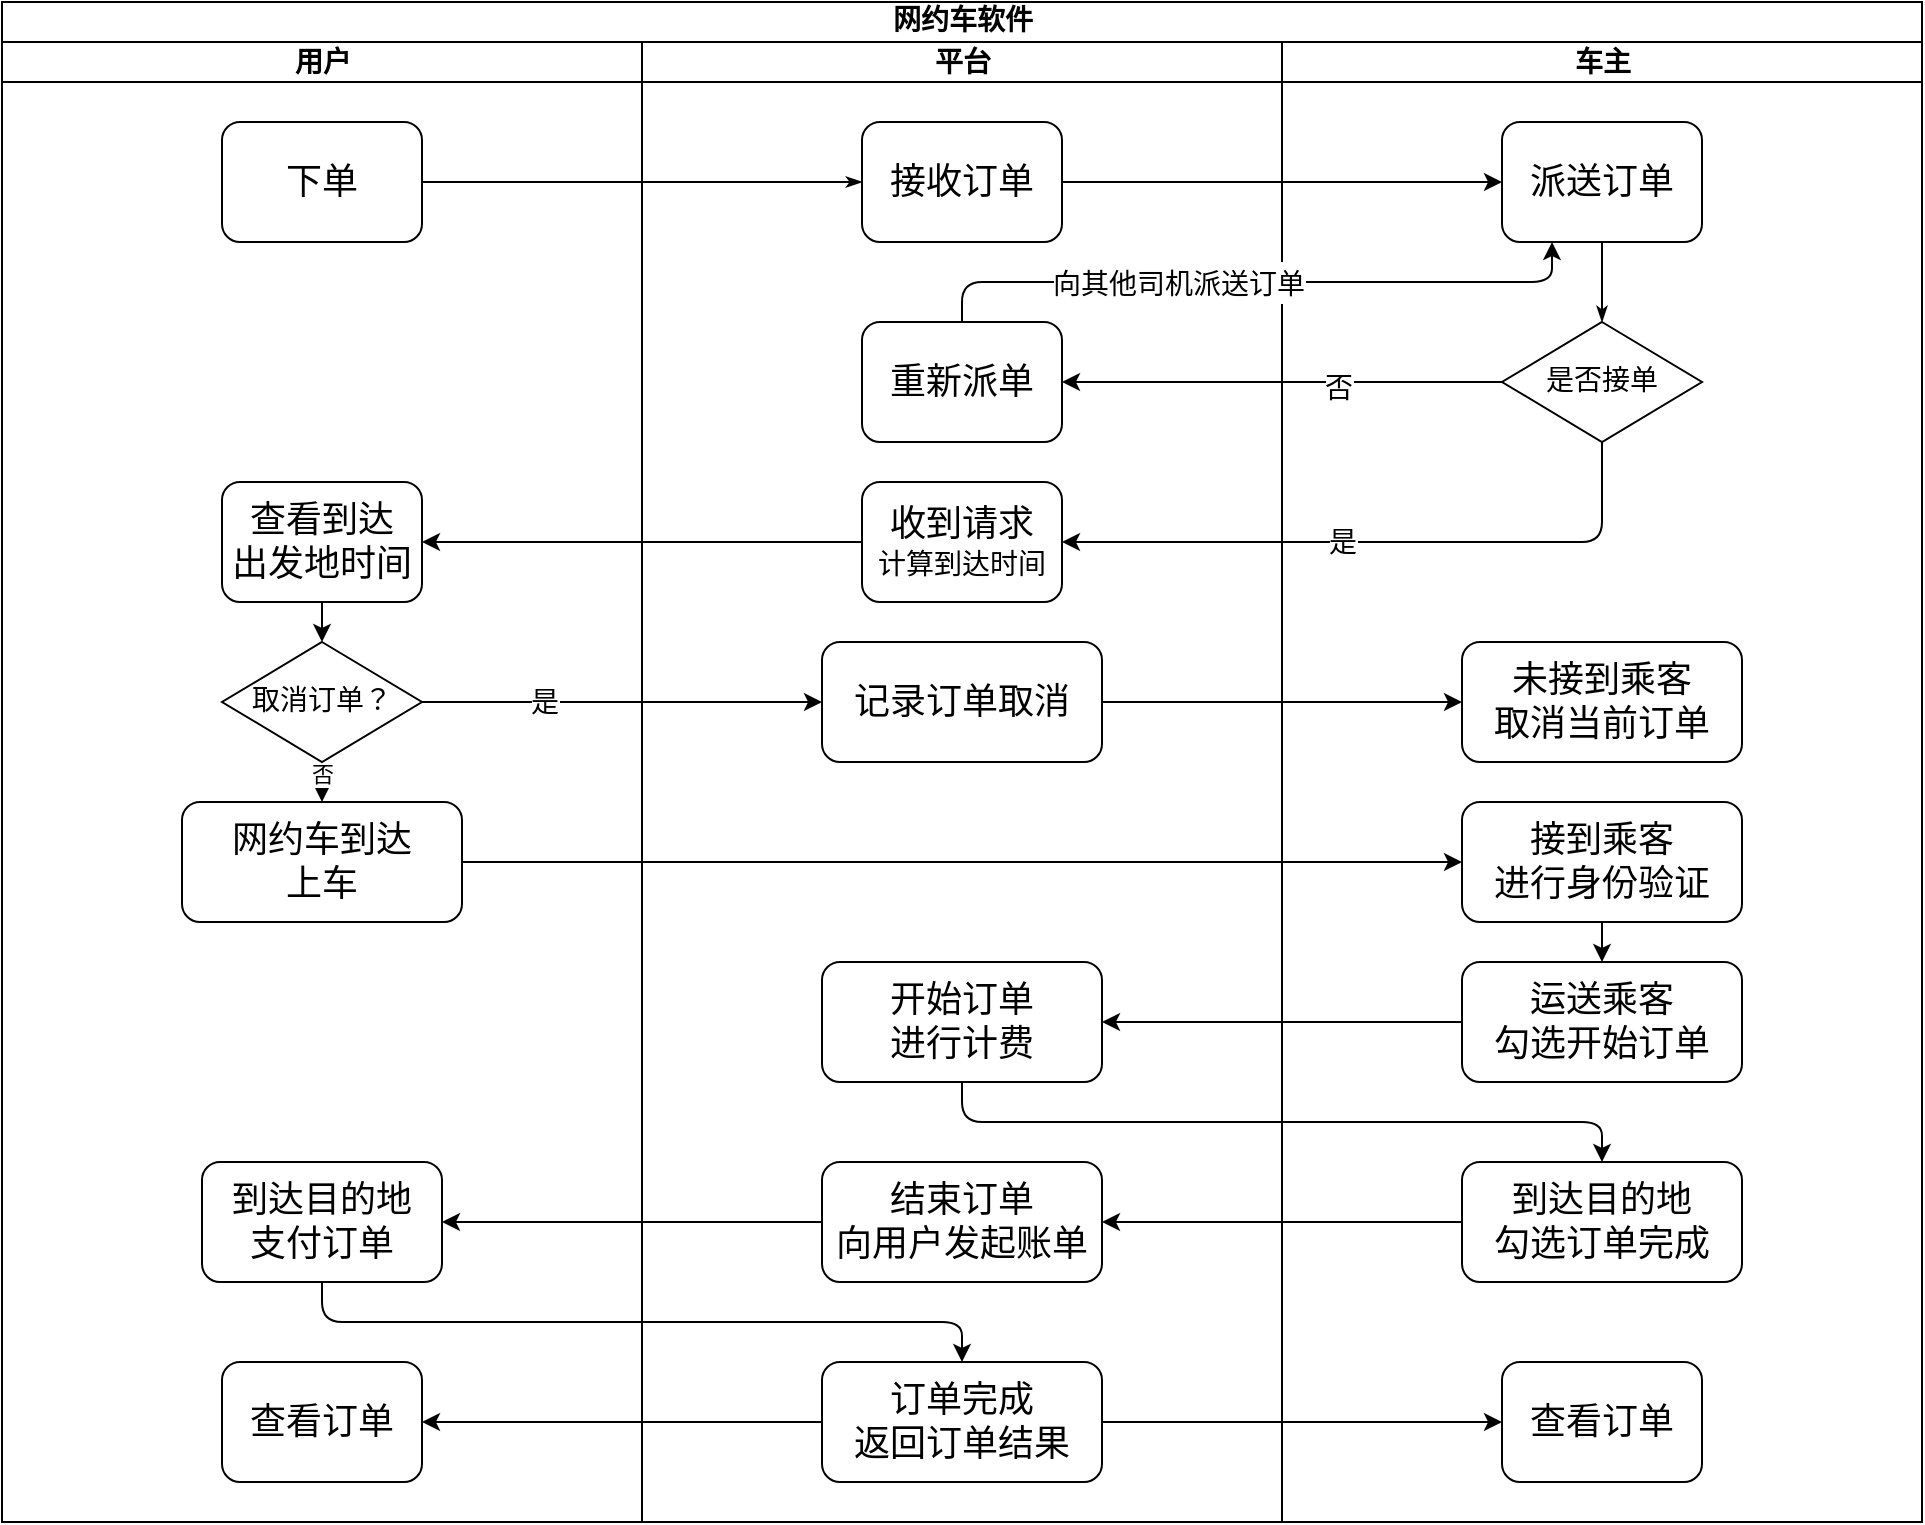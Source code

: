 <mxfile version="18.0.4" type="github">
  <diagram name="Page-1" id="74e2e168-ea6b-b213-b513-2b3c1d86103e">
    <mxGraphModel dx="1071" dy="661" grid="1" gridSize="10" guides="1" tooltips="1" connect="1" arrows="1" fold="1" page="1" pageScale="1" pageWidth="1100" pageHeight="850" background="none" math="0" shadow="0">
      <root>
        <mxCell id="0" />
        <mxCell id="1" parent="0" />
        <mxCell id="77e6c97f196da883-1" value="&lt;font style=&quot;font-size: 14px;&quot;&gt;网约车软件&lt;/font&gt;" style="swimlane;html=1;childLayout=stackLayout;startSize=20;rounded=0;shadow=0;labelBackgroundColor=none;strokeWidth=1;fontFamily=Verdana;fontSize=8;align=center;" parent="1" vertex="1">
          <mxGeometry x="70" y="40" width="960" height="760" as="geometry" />
        </mxCell>
        <mxCell id="77e6c97f196da883-2" value="&lt;font style=&quot;font-size: 14px;&quot;&gt;用户&lt;/font&gt;" style="swimlane;html=1;startSize=20;" parent="77e6c97f196da883-1" vertex="1">
          <mxGeometry y="20" width="320" height="740" as="geometry" />
        </mxCell>
        <mxCell id="77e6c97f196da883-8" value="&lt;font style=&quot;font-size: 18px;&quot;&gt;下单&lt;/font&gt;" style="rounded=1;whiteSpace=wrap;html=1;shadow=0;labelBackgroundColor=none;strokeWidth=1;fontFamily=Verdana;fontSize=8;align=center;" parent="77e6c97f196da883-2" vertex="1">
          <mxGeometry x="110" y="40" width="100" height="60" as="geometry" />
        </mxCell>
        <mxCell id="F1H5A6fEY7Oby9FbwrJY-15" style="edgeStyle=orthogonalEdgeStyle;rounded=1;orthogonalLoop=1;jettySize=auto;html=1;exitX=0.5;exitY=1;exitDx=0;exitDy=0;entryX=0.5;entryY=0;entryDx=0;entryDy=0;fontSize=14;" parent="77e6c97f196da883-2" source="F1H5A6fEY7Oby9FbwrJY-12" target="F1H5A6fEY7Oby9FbwrJY-14" edge="1">
          <mxGeometry relative="1" as="geometry" />
        </mxCell>
        <mxCell id="F1H5A6fEY7Oby9FbwrJY-12" value="&lt;font size=&quot;4&quot;&gt;查看到达&lt;br&gt;出发地时间&lt;br&gt;&lt;/font&gt;" style="rounded=1;whiteSpace=wrap;html=1;shadow=0;labelBackgroundColor=none;strokeWidth=1;fontFamily=Verdana;fontSize=8;align=center;" parent="77e6c97f196da883-2" vertex="1">
          <mxGeometry x="110" y="220" width="100" height="60" as="geometry" />
        </mxCell>
        <mxCell id="0hBnphGM6l8WZSVC1WW2-2" style="edgeStyle=orthogonalEdgeStyle;rounded=0;orthogonalLoop=1;jettySize=auto;html=1;exitX=0.5;exitY=1;exitDx=0;exitDy=0;entryX=0.5;entryY=0;entryDx=0;entryDy=0;" edge="1" parent="77e6c97f196da883-2" source="F1H5A6fEY7Oby9FbwrJY-14" target="0hBnphGM6l8WZSVC1WW2-1">
          <mxGeometry relative="1" as="geometry" />
        </mxCell>
        <mxCell id="0hBnphGM6l8WZSVC1WW2-4" value="否" style="edgeLabel;html=1;align=center;verticalAlign=middle;resizable=0;points=[];" vertex="1" connectable="0" parent="0hBnphGM6l8WZSVC1WW2-2">
          <mxGeometry x="-0.394" relative="1" as="geometry">
            <mxPoint as="offset" />
          </mxGeometry>
        </mxCell>
        <mxCell id="F1H5A6fEY7Oby9FbwrJY-14" value="&lt;span style=&quot;font-size: 14px;&quot;&gt;取消订单？&lt;/span&gt;" style="rhombus;whiteSpace=wrap;html=1;rounded=0;shadow=0;labelBackgroundColor=none;strokeWidth=1;fontFamily=Verdana;fontSize=8;align=center;" parent="77e6c97f196da883-2" vertex="1">
          <mxGeometry x="110" y="300" width="100" height="60" as="geometry" />
        </mxCell>
        <mxCell id="F1H5A6fEY7Oby9FbwrJY-31" value="&lt;font size=&quot;4&quot;&gt;到达目的地&lt;br&gt;支付订单&lt;/font&gt;" style="rounded=1;whiteSpace=wrap;html=1;shadow=0;labelBackgroundColor=none;strokeWidth=1;fontFamily=Verdana;fontSize=8;align=center;" parent="77e6c97f196da883-2" vertex="1">
          <mxGeometry x="100" y="560" width="120" height="60" as="geometry" />
        </mxCell>
        <mxCell id="F1H5A6fEY7Oby9FbwrJY-36" value="&lt;font size=&quot;4&quot;&gt;查看订单&lt;/font&gt;" style="rounded=1;whiteSpace=wrap;html=1;shadow=0;labelBackgroundColor=none;strokeWidth=1;fontFamily=Verdana;fontSize=8;align=center;" parent="77e6c97f196da883-2" vertex="1">
          <mxGeometry x="110" y="660" width="100" height="60" as="geometry" />
        </mxCell>
        <mxCell id="0hBnphGM6l8WZSVC1WW2-1" value="&lt;font size=&quot;4&quot;&gt;网约车到达&lt;br&gt;上车&lt;br&gt;&lt;/font&gt;" style="rounded=1;whiteSpace=wrap;html=1;fontSize=14;" vertex="1" parent="77e6c97f196da883-2">
          <mxGeometry x="90" y="380" width="140" height="60" as="geometry" />
        </mxCell>
        <mxCell id="77e6c97f196da883-3" value="&lt;font style=&quot;font-size: 14px;&quot;&gt;平台&lt;/font&gt;" style="swimlane;html=1;startSize=20;" parent="77e6c97f196da883-1" vertex="1">
          <mxGeometry x="320" y="20" width="320" height="740" as="geometry" />
        </mxCell>
        <mxCell id="77e6c97f196da883-11" value="&lt;font style=&quot;font-size: 18px;&quot;&gt;接收订单&lt;/font&gt;" style="rounded=1;whiteSpace=wrap;html=1;shadow=0;labelBackgroundColor=none;strokeWidth=1;fontFamily=Verdana;fontSize=8;align=center;" parent="77e6c97f196da883-3" vertex="1">
          <mxGeometry x="110" y="40" width="100" height="60" as="geometry" />
        </mxCell>
        <mxCell id="F1H5A6fEY7Oby9FbwrJY-3" value="&lt;font style=&quot;font-size: 18px;&quot;&gt;重新派单&lt;/font&gt;" style="rounded=1;whiteSpace=wrap;html=1;fontSize=14;" parent="77e6c97f196da883-3" vertex="1">
          <mxGeometry x="110" y="140" width="100" height="60" as="geometry" />
        </mxCell>
        <mxCell id="F1H5A6fEY7Oby9FbwrJY-9" value="&lt;font size=&quot;4&quot;&gt;收到请求&lt;/font&gt;&lt;br&gt;&lt;font style=&quot;font-size: 14px;&quot;&gt;计算到达时间&lt;/font&gt;" style="rounded=1;whiteSpace=wrap;html=1;fontSize=14;" parent="77e6c97f196da883-3" vertex="1">
          <mxGeometry x="110" y="220" width="100" height="60" as="geometry" />
        </mxCell>
        <mxCell id="F1H5A6fEY7Oby9FbwrJY-16" value="&lt;font size=&quot;4&quot;&gt;记录订单取消&lt;br&gt;&lt;/font&gt;" style="rounded=1;whiteSpace=wrap;html=1;fontSize=14;" parent="77e6c97f196da883-3" vertex="1">
          <mxGeometry x="90" y="300" width="140" height="60" as="geometry" />
        </mxCell>
        <mxCell id="F1H5A6fEY7Oby9FbwrJY-24" value="&lt;font size=&quot;4&quot;&gt;开始订单&lt;br&gt;进行计费&lt;br&gt;&lt;/font&gt;" style="rounded=1;whiteSpace=wrap;html=1;fontSize=14;" parent="77e6c97f196da883-3" vertex="1">
          <mxGeometry x="90" y="460" width="140" height="60" as="geometry" />
        </mxCell>
        <mxCell id="F1H5A6fEY7Oby9FbwrJY-29" value="&lt;font size=&quot;4&quot;&gt;结束订单&lt;br&gt;向用户发起账单&lt;br&gt;&lt;/font&gt;" style="rounded=1;whiteSpace=wrap;html=1;fontSize=14;" parent="77e6c97f196da883-3" vertex="1">
          <mxGeometry x="90" y="560" width="140" height="60" as="geometry" />
        </mxCell>
        <mxCell id="F1H5A6fEY7Oby9FbwrJY-35" value="&lt;font size=&quot;4&quot;&gt;订单完成&lt;br&gt;返回订单结果&lt;br&gt;&lt;/font&gt;" style="rounded=1;whiteSpace=wrap;html=1;fontSize=14;" parent="77e6c97f196da883-3" vertex="1">
          <mxGeometry x="90" y="660" width="140" height="60" as="geometry" />
        </mxCell>
        <mxCell id="77e6c97f196da883-4" value="&lt;font style=&quot;font-size: 14px;&quot;&gt;车主&lt;/font&gt;" style="swimlane;html=1;startSize=20;" parent="77e6c97f196da883-1" vertex="1">
          <mxGeometry x="640" y="20" width="320" height="740" as="geometry" />
        </mxCell>
        <mxCell id="77e6c97f196da883-12" value="&lt;font style=&quot;font-size: 18px;&quot;&gt;派送订单&lt;/font&gt;" style="rounded=1;whiteSpace=wrap;html=1;shadow=0;labelBackgroundColor=none;strokeWidth=1;fontFamily=Verdana;fontSize=8;align=center;" parent="77e6c97f196da883-4" vertex="1">
          <mxGeometry x="110" y="40" width="100" height="60" as="geometry" />
        </mxCell>
        <mxCell id="77e6c97f196da883-13" value="&lt;font style=&quot;font-size: 14px;&quot;&gt;是否接单&lt;/font&gt;" style="rhombus;whiteSpace=wrap;html=1;rounded=0;shadow=0;labelBackgroundColor=none;strokeWidth=1;fontFamily=Verdana;fontSize=8;align=center;" parent="77e6c97f196da883-4" vertex="1">
          <mxGeometry x="110" y="140" width="100" height="60" as="geometry" />
        </mxCell>
        <mxCell id="77e6c97f196da883-29" style="edgeStyle=orthogonalEdgeStyle;rounded=1;html=1;labelBackgroundColor=none;startArrow=none;startFill=0;startSize=5;endArrow=classicThin;endFill=1;endSize=5;jettySize=auto;orthogonalLoop=1;strokeWidth=1;fontFamily=Verdana;fontSize=8" parent="77e6c97f196da883-4" source="77e6c97f196da883-12" target="77e6c97f196da883-13" edge="1">
          <mxGeometry relative="1" as="geometry" />
        </mxCell>
        <mxCell id="F1H5A6fEY7Oby9FbwrJY-18" value="&lt;font size=&quot;4&quot;&gt;未接到乘客&lt;br&gt;取消当前订单&lt;br&gt;&lt;/font&gt;" style="rounded=1;whiteSpace=wrap;html=1;fontSize=14;" parent="77e6c97f196da883-4" vertex="1">
          <mxGeometry x="90" y="300" width="140" height="60" as="geometry" />
        </mxCell>
        <mxCell id="F1H5A6fEY7Oby9FbwrJY-27" style="edgeStyle=orthogonalEdgeStyle;rounded=1;orthogonalLoop=1;jettySize=auto;html=1;exitX=0.5;exitY=1;exitDx=0;exitDy=0;entryX=0.5;entryY=0;entryDx=0;entryDy=0;fontSize=14;" parent="77e6c97f196da883-4" source="F1H5A6fEY7Oby9FbwrJY-21" target="F1H5A6fEY7Oby9FbwrJY-25" edge="1">
          <mxGeometry relative="1" as="geometry" />
        </mxCell>
        <mxCell id="F1H5A6fEY7Oby9FbwrJY-21" value="&lt;font size=&quot;4&quot;&gt;接到乘客&lt;br&gt;进行身份验证&lt;br&gt;&lt;/font&gt;" style="rounded=1;whiteSpace=wrap;html=1;fontSize=14;" parent="77e6c97f196da883-4" vertex="1">
          <mxGeometry x="90" y="380" width="140" height="60" as="geometry" />
        </mxCell>
        <mxCell id="F1H5A6fEY7Oby9FbwrJY-25" value="&lt;font size=&quot;4&quot;&gt;运送乘客&lt;br&gt;勾选开始订单&lt;br&gt;&lt;/font&gt;" style="rounded=1;whiteSpace=wrap;html=1;fontSize=14;" parent="77e6c97f196da883-4" vertex="1">
          <mxGeometry x="90" y="460" width="140" height="60" as="geometry" />
        </mxCell>
        <mxCell id="F1H5A6fEY7Oby9FbwrJY-28" value="&lt;font size=&quot;4&quot;&gt;到达目的地&lt;br&gt;勾选订单完成&lt;br&gt;&lt;/font&gt;" style="rounded=1;whiteSpace=wrap;html=1;fontSize=14;" parent="77e6c97f196da883-4" vertex="1">
          <mxGeometry x="90" y="560" width="140" height="60" as="geometry" />
        </mxCell>
        <mxCell id="F1H5A6fEY7Oby9FbwrJY-37" value="&lt;font size=&quot;4&quot;&gt;查看订单&lt;/font&gt;" style="rounded=1;whiteSpace=wrap;html=1;shadow=0;labelBackgroundColor=none;strokeWidth=1;fontFamily=Verdana;fontSize=8;align=center;" parent="77e6c97f196da883-4" vertex="1">
          <mxGeometry x="110" y="660" width="100" height="60" as="geometry" />
        </mxCell>
        <mxCell id="77e6c97f196da883-26" style="edgeStyle=orthogonalEdgeStyle;rounded=1;html=1;labelBackgroundColor=none;startArrow=none;startFill=0;startSize=5;endArrow=classicThin;endFill=1;endSize=5;jettySize=auto;orthogonalLoop=1;strokeWidth=1;fontFamily=Verdana;fontSize=8" parent="77e6c97f196da883-1" source="77e6c97f196da883-8" target="77e6c97f196da883-11" edge="1">
          <mxGeometry relative="1" as="geometry" />
        </mxCell>
        <mxCell id="F1H5A6fEY7Oby9FbwrJY-2" style="edgeStyle=orthogonalEdgeStyle;rounded=0;orthogonalLoop=1;jettySize=auto;html=1;exitX=1;exitY=0.5;exitDx=0;exitDy=0;entryX=0;entryY=0.5;entryDx=0;entryDy=0;fontSize=14;" parent="77e6c97f196da883-1" source="77e6c97f196da883-11" target="77e6c97f196da883-12" edge="1">
          <mxGeometry relative="1" as="geometry" />
        </mxCell>
        <mxCell id="F1H5A6fEY7Oby9FbwrJY-4" style="edgeStyle=orthogonalEdgeStyle;rounded=0;orthogonalLoop=1;jettySize=auto;html=1;exitX=0;exitY=0.5;exitDx=0;exitDy=0;fontSize=14;" parent="77e6c97f196da883-1" source="77e6c97f196da883-13" target="F1H5A6fEY7Oby9FbwrJY-3" edge="1">
          <mxGeometry relative="1" as="geometry" />
        </mxCell>
        <mxCell id="F1H5A6fEY7Oby9FbwrJY-6" value="否" style="edgeLabel;html=1;align=center;verticalAlign=middle;resizable=0;points=[];fontSize=14;" parent="F1H5A6fEY7Oby9FbwrJY-4" vertex="1" connectable="0">
          <mxGeometry x="-0.254" y="3" relative="1" as="geometry">
            <mxPoint as="offset" />
          </mxGeometry>
        </mxCell>
        <mxCell id="F1H5A6fEY7Oby9FbwrJY-7" style="edgeStyle=orthogonalEdgeStyle;rounded=1;orthogonalLoop=1;jettySize=auto;html=1;exitX=0.5;exitY=0;exitDx=0;exitDy=0;entryX=0.25;entryY=1;entryDx=0;entryDy=0;fontSize=18;" parent="77e6c97f196da883-1" source="F1H5A6fEY7Oby9FbwrJY-3" target="77e6c97f196da883-12" edge="1">
          <mxGeometry relative="1" as="geometry" />
        </mxCell>
        <mxCell id="F1H5A6fEY7Oby9FbwrJY-8" value="&lt;font style=&quot;font-size: 14px;&quot;&gt;向其他司机派送订单&lt;/font&gt;" style="edgeLabel;html=1;align=center;verticalAlign=middle;resizable=0;points=[];fontSize=18;" parent="F1H5A6fEY7Oby9FbwrJY-7" vertex="1" connectable="0">
          <mxGeometry x="-0.238" relative="1" as="geometry">
            <mxPoint as="offset" />
          </mxGeometry>
        </mxCell>
        <mxCell id="F1H5A6fEY7Oby9FbwrJY-10" style="rounded=1;orthogonalLoop=1;jettySize=auto;html=1;exitX=0.5;exitY=1;exitDx=0;exitDy=0;entryX=1;entryY=0.5;entryDx=0;entryDy=0;fontSize=14;edgeStyle=orthogonalEdgeStyle;" parent="77e6c97f196da883-1" source="77e6c97f196da883-13" target="F1H5A6fEY7Oby9FbwrJY-9" edge="1">
          <mxGeometry relative="1" as="geometry" />
        </mxCell>
        <mxCell id="F1H5A6fEY7Oby9FbwrJY-11" value="是" style="edgeLabel;html=1;align=center;verticalAlign=middle;resizable=0;points=[];fontSize=14;" parent="F1H5A6fEY7Oby9FbwrJY-10" vertex="1" connectable="0">
          <mxGeometry x="-0.318" y="1" relative="1" as="geometry">
            <mxPoint x="-71" y="-1" as="offset" />
          </mxGeometry>
        </mxCell>
        <mxCell id="F1H5A6fEY7Oby9FbwrJY-13" style="edgeStyle=orthogonalEdgeStyle;rounded=1;orthogonalLoop=1;jettySize=auto;html=1;exitX=0;exitY=0.5;exitDx=0;exitDy=0;entryX=1;entryY=0.5;entryDx=0;entryDy=0;fontSize=14;" parent="77e6c97f196da883-1" source="F1H5A6fEY7Oby9FbwrJY-9" target="F1H5A6fEY7Oby9FbwrJY-12" edge="1">
          <mxGeometry relative="1" as="geometry" />
        </mxCell>
        <mxCell id="F1H5A6fEY7Oby9FbwrJY-17" style="edgeStyle=orthogonalEdgeStyle;rounded=1;orthogonalLoop=1;jettySize=auto;html=1;exitX=1;exitY=0.5;exitDx=0;exitDy=0;entryX=0;entryY=0.5;entryDx=0;entryDy=0;fontSize=14;" parent="77e6c97f196da883-1" source="F1H5A6fEY7Oby9FbwrJY-14" target="F1H5A6fEY7Oby9FbwrJY-16" edge="1">
          <mxGeometry relative="1" as="geometry" />
        </mxCell>
        <mxCell id="F1H5A6fEY7Oby9FbwrJY-20" value="是" style="edgeLabel;html=1;align=center;verticalAlign=middle;resizable=0;points=[];fontSize=14;" parent="F1H5A6fEY7Oby9FbwrJY-17" vertex="1" connectable="0">
          <mxGeometry x="-0.391" relative="1" as="geometry">
            <mxPoint as="offset" />
          </mxGeometry>
        </mxCell>
        <mxCell id="F1H5A6fEY7Oby9FbwrJY-19" style="edgeStyle=orthogonalEdgeStyle;rounded=1;orthogonalLoop=1;jettySize=auto;html=1;exitX=1;exitY=0.5;exitDx=0;exitDy=0;entryX=0;entryY=0.5;entryDx=0;entryDy=0;fontSize=14;" parent="77e6c97f196da883-1" source="F1H5A6fEY7Oby9FbwrJY-16" target="F1H5A6fEY7Oby9FbwrJY-18" edge="1">
          <mxGeometry relative="1" as="geometry" />
        </mxCell>
        <mxCell id="F1H5A6fEY7Oby9FbwrJY-26" style="edgeStyle=orthogonalEdgeStyle;rounded=1;orthogonalLoop=1;jettySize=auto;html=1;exitX=0;exitY=0.5;exitDx=0;exitDy=0;entryX=1;entryY=0.5;entryDx=0;entryDy=0;fontSize=14;" parent="77e6c97f196da883-1" source="F1H5A6fEY7Oby9FbwrJY-25" target="F1H5A6fEY7Oby9FbwrJY-24" edge="1">
          <mxGeometry relative="1" as="geometry" />
        </mxCell>
        <mxCell id="F1H5A6fEY7Oby9FbwrJY-32" style="edgeStyle=orthogonalEdgeStyle;rounded=1;orthogonalLoop=1;jettySize=auto;html=1;exitX=0.5;exitY=1;exitDx=0;exitDy=0;entryX=0.5;entryY=0;entryDx=0;entryDy=0;fontSize=14;" parent="77e6c97f196da883-1" source="F1H5A6fEY7Oby9FbwrJY-24" target="F1H5A6fEY7Oby9FbwrJY-28" edge="1">
          <mxGeometry relative="1" as="geometry" />
        </mxCell>
        <mxCell id="F1H5A6fEY7Oby9FbwrJY-38" style="edgeStyle=orthogonalEdgeStyle;rounded=1;orthogonalLoop=1;jettySize=auto;html=1;exitX=0.5;exitY=1;exitDx=0;exitDy=0;fontSize=14;" parent="77e6c97f196da883-1" source="F1H5A6fEY7Oby9FbwrJY-31" target="F1H5A6fEY7Oby9FbwrJY-35" edge="1">
          <mxGeometry relative="1" as="geometry" />
        </mxCell>
        <mxCell id="F1H5A6fEY7Oby9FbwrJY-33" style="edgeStyle=orthogonalEdgeStyle;rounded=1;orthogonalLoop=1;jettySize=auto;html=1;exitX=0;exitY=0.5;exitDx=0;exitDy=0;entryX=1;entryY=0.5;entryDx=0;entryDy=0;fontSize=14;" parent="77e6c97f196da883-1" source="F1H5A6fEY7Oby9FbwrJY-28" target="F1H5A6fEY7Oby9FbwrJY-29" edge="1">
          <mxGeometry relative="1" as="geometry" />
        </mxCell>
        <mxCell id="F1H5A6fEY7Oby9FbwrJY-34" style="edgeStyle=orthogonalEdgeStyle;rounded=1;orthogonalLoop=1;jettySize=auto;html=1;exitX=0;exitY=0.5;exitDx=0;exitDy=0;entryX=1;entryY=0.5;entryDx=0;entryDy=0;fontSize=14;" parent="77e6c97f196da883-1" source="F1H5A6fEY7Oby9FbwrJY-29" target="F1H5A6fEY7Oby9FbwrJY-31" edge="1">
          <mxGeometry relative="1" as="geometry" />
        </mxCell>
        <mxCell id="F1H5A6fEY7Oby9FbwrJY-39" style="edgeStyle=orthogonalEdgeStyle;rounded=1;orthogonalLoop=1;jettySize=auto;html=1;exitX=0;exitY=0.5;exitDx=0;exitDy=0;entryX=1;entryY=0.5;entryDx=0;entryDy=0;fontSize=14;" parent="77e6c97f196da883-1" source="F1H5A6fEY7Oby9FbwrJY-35" target="F1H5A6fEY7Oby9FbwrJY-36" edge="1">
          <mxGeometry relative="1" as="geometry" />
        </mxCell>
        <mxCell id="F1H5A6fEY7Oby9FbwrJY-40" style="edgeStyle=orthogonalEdgeStyle;rounded=1;orthogonalLoop=1;jettySize=auto;html=1;exitX=1;exitY=0.5;exitDx=0;exitDy=0;entryX=0;entryY=0.5;entryDx=0;entryDy=0;fontSize=14;" parent="77e6c97f196da883-1" source="F1H5A6fEY7Oby9FbwrJY-35" target="F1H5A6fEY7Oby9FbwrJY-37" edge="1">
          <mxGeometry relative="1" as="geometry" />
        </mxCell>
        <mxCell id="0hBnphGM6l8WZSVC1WW2-3" style="edgeStyle=orthogonalEdgeStyle;rounded=0;orthogonalLoop=1;jettySize=auto;html=1;exitX=1;exitY=0.5;exitDx=0;exitDy=0;entryX=0;entryY=0.5;entryDx=0;entryDy=0;" edge="1" parent="77e6c97f196da883-1" source="0hBnphGM6l8WZSVC1WW2-1" target="F1H5A6fEY7Oby9FbwrJY-21">
          <mxGeometry relative="1" as="geometry" />
        </mxCell>
      </root>
    </mxGraphModel>
  </diagram>
</mxfile>
